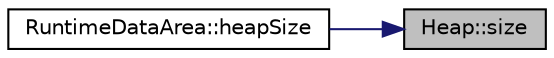 digraph "Heap::size"
{
 // LATEX_PDF_SIZE
  edge [fontname="Helvetica",fontsize="10",labelfontname="Helvetica",labelfontsize="10"];
  node [fontname="Helvetica",fontsize="10",shape=record];
  rankdir="RL";
  Node1 [label="Heap::size",height=0.2,width=0.4,color="black", fillcolor="grey75", style="filled", fontcolor="black",tooltip=" "];
  Node1 -> Node2 [dir="back",color="midnightblue",fontsize="10",style="solid",fontname="Helvetica"];
  Node2 [label="RuntimeDataArea::heapSize",height=0.2,width=0.4,color="black", fillcolor="white", style="filled",URL="$class_runtime_data_area.html#a5ca76208eb67091200b7692393f12a30",tooltip=" "];
}
